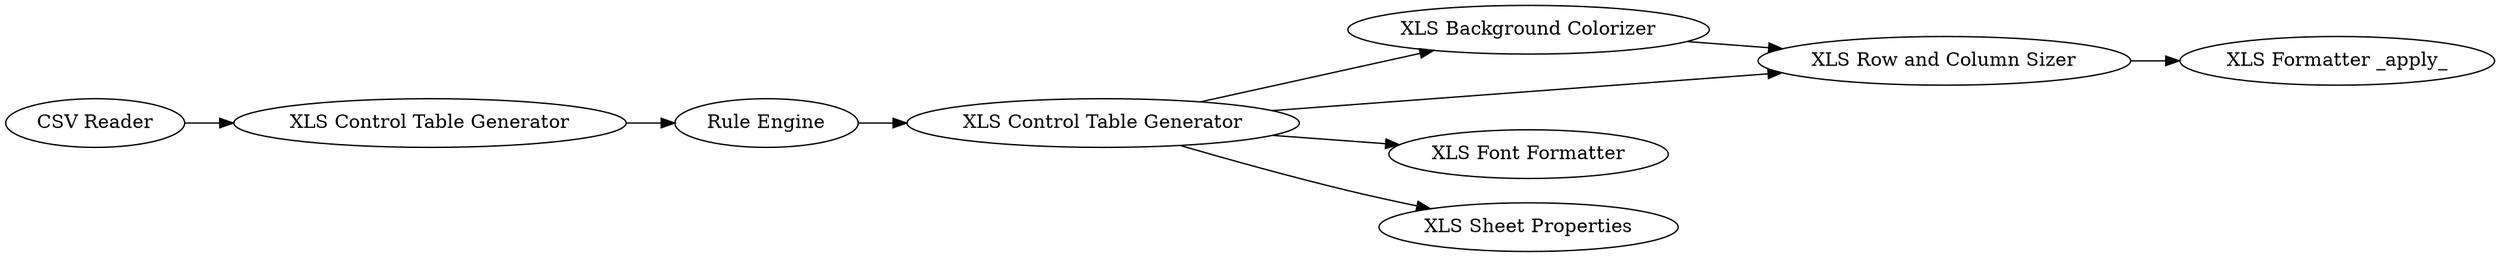 digraph {
	2 [label="XLS Control Table Generator"]
	3 [label="Rule Engine"]
	12 [label="XLS Background Colorizer"]
	14 [label="XLS Formatter _apply_"]
	15 [label="XLS Row and Column Sizer"]
	19 [label="XLS Control Table Generator"]
	21 [label="XLS Font Formatter"]
	22 [label="XLS Sheet Properties"]
	23 [label="CSV Reader"]
	2 -> 3
	3 -> 19
	12 -> 15
	15 -> 14
	19 -> 21
	19 -> 22
	19 -> 15
	19 -> 12
	23 -> 2
	rankdir=LR
}
